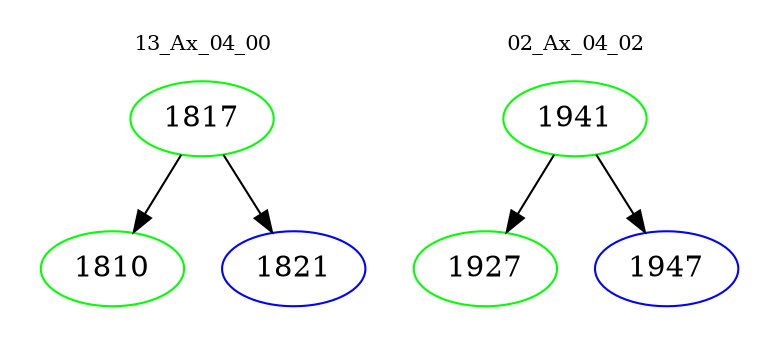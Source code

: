 digraph{
subgraph cluster_0 {
color = white
label = "13_Ax_04_00";
fontsize=10;
T0_1817 [label="1817", color="green"]
T0_1817 -> T0_1810 [color="black"]
T0_1810 [label="1810", color="green"]
T0_1817 -> T0_1821 [color="black"]
T0_1821 [label="1821", color="blue"]
}
subgraph cluster_1 {
color = white
label = "02_Ax_04_02";
fontsize=10;
T1_1941 [label="1941", color="green"]
T1_1941 -> T1_1927 [color="black"]
T1_1927 [label="1927", color="green"]
T1_1941 -> T1_1947 [color="black"]
T1_1947 [label="1947", color="blue"]
}
}
